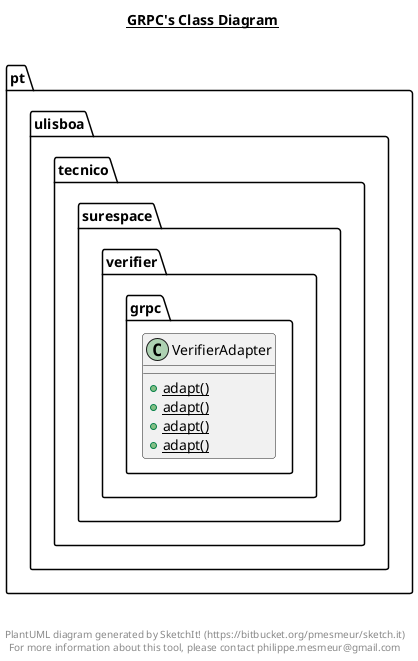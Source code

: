 @startuml

title __GRPC's Class Diagram__\n

  namespace pt.ulisboa.tecnico.surespace.verifier.grpc {
    class pt.ulisboa.tecnico.surespace.verifier.grpc.VerifierAdapter {
        {static} + adapt()
        {static} + adapt()
        {static} + adapt()
        {static} + adapt()
    }
  }
  



right footer


PlantUML diagram generated by SketchIt! (https://bitbucket.org/pmesmeur/sketch.it)
For more information about this tool, please contact philippe.mesmeur@gmail.com
endfooter

@enduml
